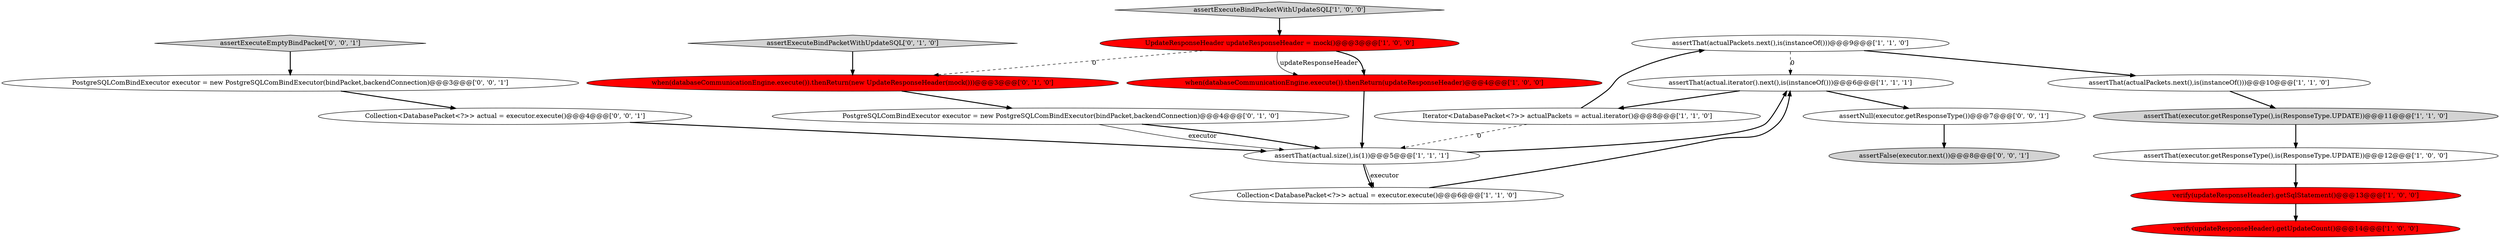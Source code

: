 digraph {
0 [style = filled, label = "assertThat(actualPackets.next(),is(instanceOf()))@@@9@@@['1', '1', '0']", fillcolor = white, shape = ellipse image = "AAA0AAABBB1BBB"];
8 [style = filled, label = "assertThat(executor.getResponseType(),is(ResponseType.UPDATE))@@@12@@@['1', '0', '0']", fillcolor = white, shape = ellipse image = "AAA0AAABBB1BBB"];
12 [style = filled, label = "UpdateResponseHeader updateResponseHeader = mock()@@@3@@@['1', '0', '0']", fillcolor = red, shape = ellipse image = "AAA1AAABBB1BBB"];
19 [style = filled, label = "assertNull(executor.getResponseType())@@@7@@@['0', '0', '1']", fillcolor = white, shape = ellipse image = "AAA0AAABBB3BBB"];
1 [style = filled, label = "verify(updateResponseHeader).getUpdateCount()@@@14@@@['1', '0', '0']", fillcolor = red, shape = ellipse image = "AAA1AAABBB1BBB"];
3 [style = filled, label = "when(databaseCommunicationEngine.execute()).thenReturn(updateResponseHeader)@@@4@@@['1', '0', '0']", fillcolor = red, shape = ellipse image = "AAA1AAABBB1BBB"];
6 [style = filled, label = "Collection<DatabasePacket<?>> actual = executor.execute()@@@6@@@['1', '1', '0']", fillcolor = white, shape = ellipse image = "AAA0AAABBB1BBB"];
2 [style = filled, label = "Iterator<DatabasePacket<?>> actualPackets = actual.iterator()@@@8@@@['1', '1', '0']", fillcolor = white, shape = ellipse image = "AAA0AAABBB1BBB"];
10 [style = filled, label = "assertThat(actualPackets.next(),is(instanceOf()))@@@10@@@['1', '1', '0']", fillcolor = white, shape = ellipse image = "AAA0AAABBB1BBB"];
14 [style = filled, label = "assertExecuteBindPacketWithUpdateSQL['0', '1', '0']", fillcolor = lightgray, shape = diamond image = "AAA0AAABBB2BBB"];
11 [style = filled, label = "assertThat(actual.iterator().next(),is(instanceOf()))@@@6@@@['1', '1', '1']", fillcolor = white, shape = ellipse image = "AAA0AAABBB1BBB"];
5 [style = filled, label = "assertThat(executor.getResponseType(),is(ResponseType.UPDATE))@@@11@@@['1', '1', '0']", fillcolor = lightgray, shape = ellipse image = "AAA0AAABBB1BBB"];
20 [style = filled, label = "Collection<DatabasePacket<?>> actual = executor.execute()@@@4@@@['0', '0', '1']", fillcolor = white, shape = ellipse image = "AAA0AAABBB3BBB"];
18 [style = filled, label = "PostgreSQLComBindExecutor executor = new PostgreSQLComBindExecutor(bindPacket,backendConnection)@@@3@@@['0', '0', '1']", fillcolor = white, shape = ellipse image = "AAA0AAABBB3BBB"];
9 [style = filled, label = "assertExecuteBindPacketWithUpdateSQL['1', '0', '0']", fillcolor = lightgray, shape = diamond image = "AAA0AAABBB1BBB"];
17 [style = filled, label = "assertExecuteEmptyBindPacket['0', '0', '1']", fillcolor = lightgray, shape = diamond image = "AAA0AAABBB3BBB"];
7 [style = filled, label = "assertThat(actual.size(),is(1))@@@5@@@['1', '1', '1']", fillcolor = white, shape = ellipse image = "AAA0AAABBB1BBB"];
16 [style = filled, label = "assertFalse(executor.next())@@@8@@@['0', '0', '1']", fillcolor = lightgray, shape = ellipse image = "AAA0AAABBB3BBB"];
4 [style = filled, label = "verify(updateResponseHeader).getSqlStatement()@@@13@@@['1', '0', '0']", fillcolor = red, shape = ellipse image = "AAA1AAABBB1BBB"];
15 [style = filled, label = "when(databaseCommunicationEngine.execute()).thenReturn(new UpdateResponseHeader(mock()))@@@3@@@['0', '1', '0']", fillcolor = red, shape = ellipse image = "AAA1AAABBB2BBB"];
13 [style = filled, label = "PostgreSQLComBindExecutor executor = new PostgreSQLComBindExecutor(bindPacket,backendConnection)@@@4@@@['0', '1', '0']", fillcolor = white, shape = ellipse image = "AAA0AAABBB2BBB"];
5->8 [style = bold, label=""];
15->13 [style = bold, label=""];
7->11 [style = bold, label=""];
13->7 [style = solid, label="executor"];
0->11 [style = dashed, label="0"];
11->19 [style = bold, label=""];
7->6 [style = solid, label="executor"];
2->7 [style = dashed, label="0"];
11->2 [style = bold, label=""];
19->16 [style = bold, label=""];
12->3 [style = solid, label="updateResponseHeader"];
18->20 [style = bold, label=""];
0->10 [style = bold, label=""];
2->0 [style = bold, label=""];
10->5 [style = bold, label=""];
3->7 [style = bold, label=""];
13->7 [style = bold, label=""];
6->11 [style = bold, label=""];
7->6 [style = bold, label=""];
12->15 [style = dashed, label="0"];
14->15 [style = bold, label=""];
4->1 [style = bold, label=""];
12->3 [style = bold, label=""];
9->12 [style = bold, label=""];
8->4 [style = bold, label=""];
20->7 [style = bold, label=""];
17->18 [style = bold, label=""];
}

